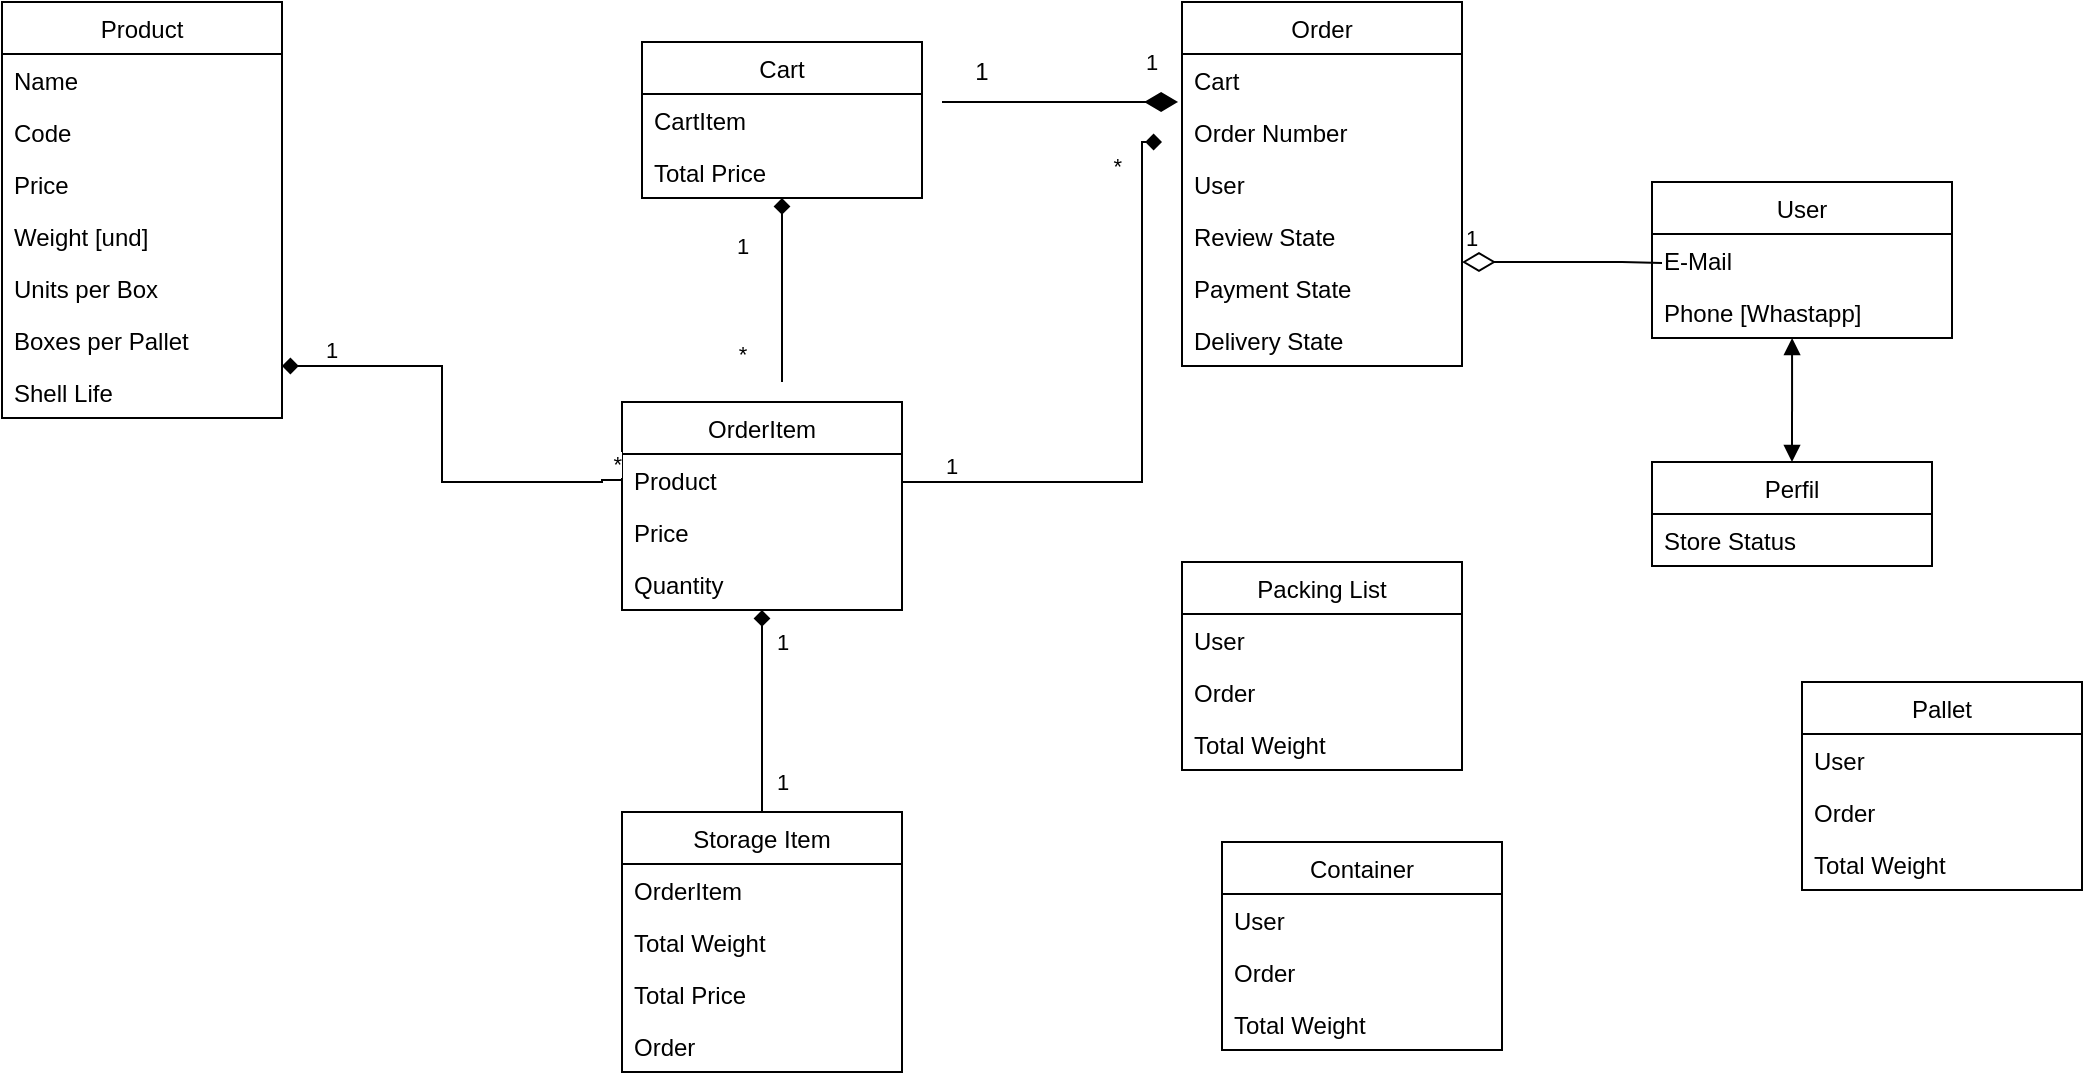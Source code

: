 <mxfile version="15.6.2" type="github">
  <diagram id="cdeWegI2rHCqs-vMcGuI" name="Page-1">
    <mxGraphModel dx="2036" dy="660" grid="1" gridSize="10" guides="1" tooltips="1" connect="1" arrows="1" fold="1" page="1" pageScale="1" pageWidth="850" pageHeight="1100" math="0" shadow="0">
      <root>
        <mxCell id="0" />
        <mxCell id="1" parent="0" />
        <mxCell id="ufk87gchy8EaRJGP1gYz-62" value="Product" style="swimlane;fontStyle=0;childLayout=stackLayout;horizontal=1;startSize=26;fillColor=none;horizontalStack=0;resizeParent=1;resizeParentMax=0;resizeLast=0;collapsible=1;marginBottom=0;" parent="1" vertex="1">
          <mxGeometry x="-110" y="80" width="140" height="208" as="geometry" />
        </mxCell>
        <mxCell id="ufk87gchy8EaRJGP1gYz-67" value="Name" style="text;strokeColor=none;fillColor=none;align=left;verticalAlign=top;spacingLeft=4;spacingRight=4;overflow=hidden;rotatable=0;points=[[0,0.5],[1,0.5]];portConstraint=eastwest;" parent="ufk87gchy8EaRJGP1gYz-62" vertex="1">
          <mxGeometry y="26" width="140" height="26" as="geometry" />
        </mxCell>
        <mxCell id="ufk87gchy8EaRJGP1gYz-63" value="Code" style="text;strokeColor=none;fillColor=none;align=left;verticalAlign=top;spacingLeft=4;spacingRight=4;overflow=hidden;rotatable=0;points=[[0,0.5],[1,0.5]];portConstraint=eastwest;" parent="ufk87gchy8EaRJGP1gYz-62" vertex="1">
          <mxGeometry y="52" width="140" height="26" as="geometry" />
        </mxCell>
        <mxCell id="ufk87gchy8EaRJGP1gYz-68" value="Price" style="text;strokeColor=none;fillColor=none;align=left;verticalAlign=top;spacingLeft=4;spacingRight=4;overflow=hidden;rotatable=0;points=[[0,0.5],[1,0.5]];portConstraint=eastwest;" parent="ufk87gchy8EaRJGP1gYz-62" vertex="1">
          <mxGeometry y="78" width="140" height="26" as="geometry" />
        </mxCell>
        <mxCell id="ufk87gchy8EaRJGP1gYz-64" value="Weight [und]" style="text;strokeColor=none;fillColor=none;align=left;verticalAlign=top;spacingLeft=4;spacingRight=4;overflow=hidden;rotatable=0;points=[[0,0.5],[1,0.5]];portConstraint=eastwest;" parent="ufk87gchy8EaRJGP1gYz-62" vertex="1">
          <mxGeometry y="104" width="140" height="26" as="geometry" />
        </mxCell>
        <object label="Units per Box&#xa;" placeholders="1" adafds="Price&#xa;" id="ufk87gchy8EaRJGP1gYz-65">
          <mxCell style="text;strokeColor=none;fillColor=none;align=left;verticalAlign=top;spacingLeft=4;spacingRight=4;overflow=hidden;rotatable=0;points=[[0,0.5],[1,0.5]];portConstraint=eastwest;" parent="ufk87gchy8EaRJGP1gYz-62" vertex="1">
            <mxGeometry y="130" width="140" height="26" as="geometry" />
          </mxCell>
        </object>
        <mxCell id="ufk87gchy8EaRJGP1gYz-72" value="Boxes per Pallet" style="text;strokeColor=none;fillColor=none;align=left;verticalAlign=top;spacingLeft=4;spacingRight=4;overflow=hidden;rotatable=0;points=[[0,0.5],[1,0.5]];portConstraint=eastwest;" parent="ufk87gchy8EaRJGP1gYz-62" vertex="1">
          <mxGeometry y="156" width="140" height="26" as="geometry" />
        </mxCell>
        <mxCell id="ufk87gchy8EaRJGP1gYz-71" value="Shell Life" style="text;strokeColor=none;fillColor=none;align=left;verticalAlign=top;spacingLeft=4;spacingRight=4;overflow=hidden;rotatable=0;points=[[0,0.5],[1,0.5]];portConstraint=eastwest;" parent="ufk87gchy8EaRJGP1gYz-62" vertex="1">
          <mxGeometry y="182" width="140" height="26" as="geometry" />
        </mxCell>
        <mxCell id="YTnr2HPFLdlH_D2PQjZW-31" style="edgeStyle=orthogonalEdgeStyle;rounded=0;orthogonalLoop=1;jettySize=auto;html=1;startArrow=diamond;startFill=1;endArrow=none;endFill=0;strokeColor=default;" edge="1" parent="1" source="ufk87gchy8EaRJGP1gYz-73">
          <mxGeometry relative="1" as="geometry">
            <mxPoint x="280" y="270" as="targetPoint" />
          </mxGeometry>
        </mxCell>
        <mxCell id="YTnr2HPFLdlH_D2PQjZW-32" value="1" style="edgeLabel;html=1;align=center;verticalAlign=middle;resizable=0;points=[];" vertex="1" connectable="0" parent="YTnr2HPFLdlH_D2PQjZW-31">
          <mxGeometry x="-0.478" y="-1" relative="1" as="geometry">
            <mxPoint x="-19" as="offset" />
          </mxGeometry>
        </mxCell>
        <mxCell id="YTnr2HPFLdlH_D2PQjZW-33" value="*" style="edgeLabel;html=1;align=center;verticalAlign=middle;resizable=0;points=[];" vertex="1" connectable="0" parent="YTnr2HPFLdlH_D2PQjZW-31">
          <mxGeometry x="0.696" y="2" relative="1" as="geometry">
            <mxPoint x="-22" as="offset" />
          </mxGeometry>
        </mxCell>
        <mxCell id="ufk87gchy8EaRJGP1gYz-73" value="Cart" style="swimlane;fontStyle=0;childLayout=stackLayout;horizontal=1;startSize=26;fillColor=none;horizontalStack=0;resizeParent=1;resizeParentMax=0;resizeLast=0;collapsible=1;marginBottom=0;" parent="1" vertex="1">
          <mxGeometry x="210" y="100" width="140" height="78" as="geometry" />
        </mxCell>
        <mxCell id="ufk87gchy8EaRJGP1gYz-74" value="CartItem" style="text;strokeColor=none;fillColor=none;align=left;verticalAlign=top;spacingLeft=4;spacingRight=4;overflow=hidden;rotatable=0;points=[[0,0.5],[1,0.5]];portConstraint=eastwest;" parent="ufk87gchy8EaRJGP1gYz-73" vertex="1">
          <mxGeometry y="26" width="140" height="26" as="geometry" />
        </mxCell>
        <mxCell id="ufk87gchy8EaRJGP1gYz-76" value="Total Price" style="text;strokeColor=none;fillColor=none;align=left;verticalAlign=top;spacingLeft=4;spacingRight=4;overflow=hidden;rotatable=0;points=[[0,0.5],[1,0.5]];portConstraint=eastwest;" parent="ufk87gchy8EaRJGP1gYz-73" vertex="1">
          <mxGeometry y="52" width="140" height="26" as="geometry" />
        </mxCell>
        <mxCell id="YTnr2HPFLdlH_D2PQjZW-26" style="edgeStyle=orthogonalEdgeStyle;rounded=0;orthogonalLoop=1;jettySize=auto;html=1;entryX=0.5;entryY=0;entryDx=0;entryDy=0;startArrow=diamond;startFill=1;endArrow=none;endFill=0;strokeColor=default;" edge="1" parent="1" source="ufk87gchy8EaRJGP1gYz-81" target="ufk87gchy8EaRJGP1gYz-129">
          <mxGeometry relative="1" as="geometry" />
        </mxCell>
        <mxCell id="YTnr2HPFLdlH_D2PQjZW-28" value="1" style="edgeLabel;html=1;align=center;verticalAlign=middle;resizable=0;points=[];" vertex="1" connectable="0" parent="YTnr2HPFLdlH_D2PQjZW-26">
          <mxGeometry x="-0.782" y="2" relative="1" as="geometry">
            <mxPoint x="8" y="5" as="offset" />
          </mxGeometry>
        </mxCell>
        <mxCell id="YTnr2HPFLdlH_D2PQjZW-29" value="1" style="edgeLabel;html=1;align=center;verticalAlign=middle;resizable=0;points=[];" vertex="1" connectable="0" parent="YTnr2HPFLdlH_D2PQjZW-26">
          <mxGeometry x="0.703" y="1" relative="1" as="geometry">
            <mxPoint x="9" as="offset" />
          </mxGeometry>
        </mxCell>
        <mxCell id="ufk87gchy8EaRJGP1gYz-81" value="OrderItem" style="swimlane;fontStyle=0;childLayout=stackLayout;horizontal=1;startSize=26;fillColor=none;horizontalStack=0;resizeParent=1;resizeParentMax=0;resizeLast=0;collapsible=1;marginBottom=0;" parent="1" vertex="1">
          <mxGeometry x="200" y="280" width="140" height="104" as="geometry" />
        </mxCell>
        <mxCell id="ufk87gchy8EaRJGP1gYz-82" value="Product" style="text;strokeColor=none;fillColor=none;align=left;verticalAlign=top;spacingLeft=4;spacingRight=4;overflow=hidden;rotatable=0;points=[[0,0.5],[1,0.5]];portConstraint=eastwest;" parent="ufk87gchy8EaRJGP1gYz-81" vertex="1">
          <mxGeometry y="26" width="140" height="26" as="geometry" />
        </mxCell>
        <mxCell id="ufk87gchy8EaRJGP1gYz-83" value="Price" style="text;strokeColor=none;fillColor=none;align=left;verticalAlign=top;spacingLeft=4;spacingRight=4;overflow=hidden;rotatable=0;points=[[0,0.5],[1,0.5]];portConstraint=eastwest;" parent="ufk87gchy8EaRJGP1gYz-81" vertex="1">
          <mxGeometry y="52" width="140" height="26" as="geometry" />
        </mxCell>
        <mxCell id="ufk87gchy8EaRJGP1gYz-84" value="Quantity" style="text;strokeColor=none;fillColor=none;align=left;verticalAlign=top;spacingLeft=4;spacingRight=4;overflow=hidden;rotatable=0;points=[[0,0.5],[1,0.5]];portConstraint=eastwest;" parent="ufk87gchy8EaRJGP1gYz-81" vertex="1">
          <mxGeometry y="78" width="140" height="26" as="geometry" />
        </mxCell>
        <mxCell id="ufk87gchy8EaRJGP1gYz-89" value="User" style="swimlane;fontStyle=0;childLayout=stackLayout;horizontal=1;startSize=26;fillColor=none;horizontalStack=0;resizeParent=1;resizeParentMax=0;resizeLast=0;collapsible=1;marginBottom=0;" parent="1" vertex="1">
          <mxGeometry x="715" y="170" width="150" height="78" as="geometry" />
        </mxCell>
        <mxCell id="ufk87gchy8EaRJGP1gYz-90" value="E-Mail" style="text;strokeColor=none;fillColor=none;align=left;verticalAlign=top;spacingLeft=4;spacingRight=4;overflow=hidden;rotatable=0;points=[[0,0.5],[1,0.5]];portConstraint=eastwest;" parent="ufk87gchy8EaRJGP1gYz-89" vertex="1">
          <mxGeometry y="26" width="150" height="26" as="geometry" />
        </mxCell>
        <mxCell id="ufk87gchy8EaRJGP1gYz-96" value="Phone [Whastapp]" style="text;strokeColor=none;fillColor=none;align=left;verticalAlign=top;spacingLeft=4;spacingRight=4;overflow=hidden;rotatable=0;points=[[0,0.5],[1,0.5]];portConstraint=eastwest;" parent="ufk87gchy8EaRJGP1gYz-89" vertex="1">
          <mxGeometry y="52" width="150" height="26" as="geometry" />
        </mxCell>
        <mxCell id="ufk87gchy8EaRJGP1gYz-97" value="Perfil" style="swimlane;fontStyle=0;childLayout=stackLayout;horizontal=1;startSize=26;fillColor=none;horizontalStack=0;resizeParent=1;resizeParentMax=0;resizeLast=0;collapsible=1;marginBottom=0;" parent="1" vertex="1">
          <mxGeometry x="715" y="310" width="140" height="52" as="geometry" />
        </mxCell>
        <mxCell id="ufk87gchy8EaRJGP1gYz-104" value="Store Status" style="text;strokeColor=none;fillColor=none;align=left;verticalAlign=top;spacingLeft=4;spacingRight=4;overflow=hidden;rotatable=0;points=[[0,0.5],[1,0.5]];portConstraint=eastwest;" parent="ufk87gchy8EaRJGP1gYz-97" vertex="1">
          <mxGeometry y="26" width="140" height="26" as="geometry" />
        </mxCell>
        <mxCell id="ufk87gchy8EaRJGP1gYz-105" value="Order" style="swimlane;fontStyle=0;childLayout=stackLayout;horizontal=1;startSize=26;fillColor=none;horizontalStack=0;resizeParent=1;resizeParentMax=0;resizeLast=0;collapsible=1;marginBottom=0;" parent="1" vertex="1">
          <mxGeometry x="480" y="80" width="140" height="182" as="geometry" />
        </mxCell>
        <mxCell id="ufk87gchy8EaRJGP1gYz-106" value="Cart&#xa;" style="text;strokeColor=none;fillColor=none;align=left;verticalAlign=top;spacingLeft=4;spacingRight=4;overflow=hidden;rotatable=0;points=[[0,0.5],[1,0.5]];portConstraint=eastwest;" parent="ufk87gchy8EaRJGP1gYz-105" vertex="1">
          <mxGeometry y="26" width="140" height="26" as="geometry" />
        </mxCell>
        <mxCell id="ufk87gchy8EaRJGP1gYz-107" value="Order Number" style="text;strokeColor=none;fillColor=none;align=left;verticalAlign=top;spacingLeft=4;spacingRight=4;overflow=hidden;rotatable=0;points=[[0,0.5],[1,0.5]];portConstraint=eastwest;" parent="ufk87gchy8EaRJGP1gYz-105" vertex="1">
          <mxGeometry y="52" width="140" height="26" as="geometry" />
        </mxCell>
        <mxCell id="ufk87gchy8EaRJGP1gYz-108" value="User" style="text;strokeColor=none;fillColor=none;align=left;verticalAlign=top;spacingLeft=4;spacingRight=4;overflow=hidden;rotatable=0;points=[[0,0.5],[1,0.5]];portConstraint=eastwest;" parent="ufk87gchy8EaRJGP1gYz-105" vertex="1">
          <mxGeometry y="78" width="140" height="26" as="geometry" />
        </mxCell>
        <mxCell id="ufk87gchy8EaRJGP1gYz-109" value="Review State" style="text;strokeColor=none;fillColor=none;align=left;verticalAlign=top;spacingLeft=4;spacingRight=4;overflow=hidden;rotatable=0;points=[[0,0.5],[1,0.5]];portConstraint=eastwest;" parent="ufk87gchy8EaRJGP1gYz-105" vertex="1">
          <mxGeometry y="104" width="140" height="26" as="geometry" />
        </mxCell>
        <object label="Payment State" placeholders="1" adafds="Price&#xa;" id="ufk87gchy8EaRJGP1gYz-110">
          <mxCell style="text;strokeColor=none;fillColor=none;align=left;verticalAlign=top;spacingLeft=4;spacingRight=4;overflow=hidden;rotatable=0;points=[[0,0.5],[1,0.5]];portConstraint=eastwest;" parent="ufk87gchy8EaRJGP1gYz-105" vertex="1">
            <mxGeometry y="130" width="140" height="26" as="geometry" />
          </mxCell>
        </object>
        <mxCell id="ufk87gchy8EaRJGP1gYz-111" value="Delivery State" style="text;strokeColor=none;fillColor=none;align=left;verticalAlign=top;spacingLeft=4;spacingRight=4;overflow=hidden;rotatable=0;points=[[0,0.5],[1,0.5]];portConstraint=eastwest;" parent="ufk87gchy8EaRJGP1gYz-105" vertex="1">
          <mxGeometry y="156" width="140" height="26" as="geometry" />
        </mxCell>
        <mxCell id="ufk87gchy8EaRJGP1gYz-117" value="1" style="endArrow=none;html=1;endSize=12;startArrow=diamondThin;startSize=14;startFill=0;edgeStyle=orthogonalEdgeStyle;align=left;verticalAlign=bottom;rounded=0;endFill=0;" parent="1" edge="1">
          <mxGeometry x="-1" y="3" relative="1" as="geometry">
            <mxPoint x="620" y="210" as="sourcePoint" />
            <mxPoint x="720" y="210.5" as="targetPoint" />
            <Array as="points">
              <mxPoint x="700" y="210.5" />
              <mxPoint x="700" y="210.5" />
            </Array>
          </mxGeometry>
        </mxCell>
        <mxCell id="ufk87gchy8EaRJGP1gYz-119" value="" style="endArrow=block;startArrow=block;endFill=1;startFill=1;html=1;rounded=0;exitX=0.5;exitY=0;exitDx=0;exitDy=0;entryX=0.467;entryY=1;entryDx=0;entryDy=0;entryPerimeter=0;" parent="1" source="ufk87gchy8EaRJGP1gYz-97" target="ufk87gchy8EaRJGP1gYz-96" edge="1">
          <mxGeometry width="160" relative="1" as="geometry">
            <mxPoint x="715" y="410" as="sourcePoint" />
            <mxPoint x="790" y="250" as="targetPoint" />
          </mxGeometry>
        </mxCell>
        <mxCell id="ufk87gchy8EaRJGP1gYz-120" value="1" style="endArrow=none;html=1;endSize=12;startArrow=diamondThin;startSize=14;startFill=1;edgeStyle=orthogonalEdgeStyle;align=left;verticalAlign=bottom;rounded=0;exitX=-0.014;exitY=0.923;exitDx=0;exitDy=0;exitPerimeter=0;endFill=0;" parent="1" source="ufk87gchy8EaRJGP1gYz-106" edge="1">
          <mxGeometry x="-0.694" y="-11" relative="1" as="geometry">
            <mxPoint x="460" y="130" as="sourcePoint" />
            <mxPoint x="360" y="130" as="targetPoint" />
            <mxPoint as="offset" />
          </mxGeometry>
        </mxCell>
        <mxCell id="ufk87gchy8EaRJGP1gYz-121" value="Packing List" style="swimlane;fontStyle=0;childLayout=stackLayout;horizontal=1;startSize=26;fillColor=none;horizontalStack=0;resizeParent=1;resizeParentMax=0;resizeLast=0;collapsible=1;marginBottom=0;" parent="1" vertex="1">
          <mxGeometry x="480" y="360" width="140" height="104" as="geometry" />
        </mxCell>
        <mxCell id="ufk87gchy8EaRJGP1gYz-123" value="User" style="text;strokeColor=none;fillColor=none;align=left;verticalAlign=top;spacingLeft=4;spacingRight=4;overflow=hidden;rotatable=0;points=[[0,0.5],[1,0.5]];portConstraint=eastwest;" parent="ufk87gchy8EaRJGP1gYz-121" vertex="1">
          <mxGeometry y="26" width="140" height="26" as="geometry" />
        </mxCell>
        <mxCell id="ufk87gchy8EaRJGP1gYz-128" value="Order" style="text;strokeColor=none;fillColor=none;align=left;verticalAlign=top;spacingLeft=4;spacingRight=4;overflow=hidden;rotatable=0;points=[[0,0.5],[1,0.5]];portConstraint=eastwest;" parent="ufk87gchy8EaRJGP1gYz-121" vertex="1">
          <mxGeometry y="52" width="140" height="26" as="geometry" />
        </mxCell>
        <mxCell id="ufk87gchy8EaRJGP1gYz-125" value="Total Weight" style="text;strokeColor=none;fillColor=none;align=left;verticalAlign=top;spacingLeft=4;spacingRight=4;overflow=hidden;rotatable=0;points=[[0,0.5],[1,0.5]];portConstraint=eastwest;" parent="ufk87gchy8EaRJGP1gYz-121" vertex="1">
          <mxGeometry y="78" width="140" height="26" as="geometry" />
        </mxCell>
        <mxCell id="ufk87gchy8EaRJGP1gYz-129" value="Storage Item" style="swimlane;fontStyle=0;childLayout=stackLayout;horizontal=1;startSize=26;fillColor=none;horizontalStack=0;resizeParent=1;resizeParentMax=0;resizeLast=0;collapsible=1;marginBottom=0;" parent="1" vertex="1">
          <mxGeometry x="200" y="485" width="140" height="130" as="geometry" />
        </mxCell>
        <mxCell id="ufk87gchy8EaRJGP1gYz-130" value="OrderItem" style="text;strokeColor=none;fillColor=none;align=left;verticalAlign=top;spacingLeft=4;spacingRight=4;overflow=hidden;rotatable=0;points=[[0,0.5],[1,0.5]];portConstraint=eastwest;" parent="ufk87gchy8EaRJGP1gYz-129" vertex="1">
          <mxGeometry y="26" width="140" height="26" as="geometry" />
        </mxCell>
        <mxCell id="ufk87gchy8EaRJGP1gYz-133" value="Total Weight" style="text;strokeColor=none;fillColor=none;align=left;verticalAlign=top;spacingLeft=4;spacingRight=4;overflow=hidden;rotatable=0;points=[[0,0.5],[1,0.5]];portConstraint=eastwest;" parent="ufk87gchy8EaRJGP1gYz-129" vertex="1">
          <mxGeometry y="52" width="140" height="26" as="geometry" />
        </mxCell>
        <mxCell id="ufk87gchy8EaRJGP1gYz-134" value="Total Price" style="text;strokeColor=none;fillColor=none;align=left;verticalAlign=top;spacingLeft=4;spacingRight=4;overflow=hidden;rotatable=0;points=[[0,0.5],[1,0.5]];portConstraint=eastwest;" parent="ufk87gchy8EaRJGP1gYz-129" vertex="1">
          <mxGeometry y="78" width="140" height="26" as="geometry" />
        </mxCell>
        <mxCell id="ufk87gchy8EaRJGP1gYz-131" value="Order" style="text;strokeColor=none;fillColor=none;align=left;verticalAlign=top;spacingLeft=4;spacingRight=4;overflow=hidden;rotatable=0;points=[[0,0.5],[1,0.5]];portConstraint=eastwest;" parent="ufk87gchy8EaRJGP1gYz-129" vertex="1">
          <mxGeometry y="104" width="140" height="26" as="geometry" />
        </mxCell>
        <mxCell id="YTnr2HPFLdlH_D2PQjZW-7" value="1" style="text;html=1;strokeColor=none;fillColor=none;align=center;verticalAlign=middle;whiteSpace=wrap;rounded=0;" vertex="1" parent="1">
          <mxGeometry x="350" y="100" width="60" height="30" as="geometry" />
        </mxCell>
        <mxCell id="YTnr2HPFLdlH_D2PQjZW-9" value="" style="endArrow=none;html=1;rounded=0;edgeStyle=orthogonalEdgeStyle;endFill=0;strokeColor=default;startArrow=diamond;startFill=1;" edge="1" parent="1">
          <mxGeometry relative="1" as="geometry">
            <mxPoint x="30" y="262" as="sourcePoint" />
            <mxPoint x="200" y="319" as="targetPoint" />
            <Array as="points">
              <mxPoint x="110" y="262" />
              <mxPoint x="110" y="320" />
              <mxPoint x="190" y="320" />
              <mxPoint x="190" y="319" />
            </Array>
          </mxGeometry>
        </mxCell>
        <mxCell id="YTnr2HPFLdlH_D2PQjZW-11" value="1" style="edgeLabel;resizable=0;html=1;align=left;verticalAlign=bottom;" connectable="0" vertex="1" parent="YTnr2HPFLdlH_D2PQjZW-9">
          <mxGeometry x="-1" relative="1" as="geometry">
            <mxPoint x="20" as="offset" />
          </mxGeometry>
        </mxCell>
        <mxCell id="YTnr2HPFLdlH_D2PQjZW-12" value="*" style="edgeLabel;resizable=0;html=1;align=right;verticalAlign=bottom;" connectable="0" vertex="1" parent="YTnr2HPFLdlH_D2PQjZW-9">
          <mxGeometry x="1" relative="1" as="geometry" />
        </mxCell>
        <mxCell id="YTnr2HPFLdlH_D2PQjZW-13" value="" style="endArrow=diamond;html=1;rounded=0;edgeStyle=orthogonalEdgeStyle;endFill=1;strokeColor=default;startArrow=none;startFill=0;" edge="1" parent="1">
          <mxGeometry relative="1" as="geometry">
            <mxPoint x="340" y="322" as="sourcePoint" />
            <mxPoint x="470" y="150" as="targetPoint" />
            <Array as="points">
              <mxPoint x="340" y="320" />
              <mxPoint x="460" y="320" />
              <mxPoint x="460" y="150" />
            </Array>
          </mxGeometry>
        </mxCell>
        <mxCell id="YTnr2HPFLdlH_D2PQjZW-14" value="1" style="edgeLabel;resizable=0;html=1;align=left;verticalAlign=bottom;" connectable="0" vertex="1" parent="YTnr2HPFLdlH_D2PQjZW-13">
          <mxGeometry x="-1" relative="1" as="geometry">
            <mxPoint x="20" y="-2" as="offset" />
          </mxGeometry>
        </mxCell>
        <mxCell id="YTnr2HPFLdlH_D2PQjZW-15" value="*" style="edgeLabel;resizable=0;html=1;align=right;verticalAlign=bottom;" connectable="0" vertex="1" parent="YTnr2HPFLdlH_D2PQjZW-13">
          <mxGeometry x="1" relative="1" as="geometry">
            <mxPoint x="-20" y="20" as="offset" />
          </mxGeometry>
        </mxCell>
        <mxCell id="YTnr2HPFLdlH_D2PQjZW-34" value="Container" style="swimlane;fontStyle=0;childLayout=stackLayout;horizontal=1;startSize=26;fillColor=none;horizontalStack=0;resizeParent=1;resizeParentMax=0;resizeLast=0;collapsible=1;marginBottom=0;" vertex="1" parent="1">
          <mxGeometry x="500" y="500" width="140" height="104" as="geometry" />
        </mxCell>
        <mxCell id="YTnr2HPFLdlH_D2PQjZW-35" value="User" style="text;strokeColor=none;fillColor=none;align=left;verticalAlign=top;spacingLeft=4;spacingRight=4;overflow=hidden;rotatable=0;points=[[0,0.5],[1,0.5]];portConstraint=eastwest;" vertex="1" parent="YTnr2HPFLdlH_D2PQjZW-34">
          <mxGeometry y="26" width="140" height="26" as="geometry" />
        </mxCell>
        <mxCell id="YTnr2HPFLdlH_D2PQjZW-36" value="Order" style="text;strokeColor=none;fillColor=none;align=left;verticalAlign=top;spacingLeft=4;spacingRight=4;overflow=hidden;rotatable=0;points=[[0,0.5],[1,0.5]];portConstraint=eastwest;" vertex="1" parent="YTnr2HPFLdlH_D2PQjZW-34">
          <mxGeometry y="52" width="140" height="26" as="geometry" />
        </mxCell>
        <mxCell id="YTnr2HPFLdlH_D2PQjZW-37" value="Total Weight" style="text;strokeColor=none;fillColor=none;align=left;verticalAlign=top;spacingLeft=4;spacingRight=4;overflow=hidden;rotatable=0;points=[[0,0.5],[1,0.5]];portConstraint=eastwest;" vertex="1" parent="YTnr2HPFLdlH_D2PQjZW-34">
          <mxGeometry y="78" width="140" height="26" as="geometry" />
        </mxCell>
        <mxCell id="YTnr2HPFLdlH_D2PQjZW-38" value="Pallet" style="swimlane;fontStyle=0;childLayout=stackLayout;horizontal=1;startSize=26;fillColor=none;horizontalStack=0;resizeParent=1;resizeParentMax=0;resizeLast=0;collapsible=1;marginBottom=0;" vertex="1" parent="1">
          <mxGeometry x="790" y="420" width="140" height="104" as="geometry" />
        </mxCell>
        <mxCell id="YTnr2HPFLdlH_D2PQjZW-39" value="User" style="text;strokeColor=none;fillColor=none;align=left;verticalAlign=top;spacingLeft=4;spacingRight=4;overflow=hidden;rotatable=0;points=[[0,0.5],[1,0.5]];portConstraint=eastwest;" vertex="1" parent="YTnr2HPFLdlH_D2PQjZW-38">
          <mxGeometry y="26" width="140" height="26" as="geometry" />
        </mxCell>
        <mxCell id="YTnr2HPFLdlH_D2PQjZW-40" value="Order" style="text;strokeColor=none;fillColor=none;align=left;verticalAlign=top;spacingLeft=4;spacingRight=4;overflow=hidden;rotatable=0;points=[[0,0.5],[1,0.5]];portConstraint=eastwest;" vertex="1" parent="YTnr2HPFLdlH_D2PQjZW-38">
          <mxGeometry y="52" width="140" height="26" as="geometry" />
        </mxCell>
        <mxCell id="YTnr2HPFLdlH_D2PQjZW-41" value="Total Weight" style="text;strokeColor=none;fillColor=none;align=left;verticalAlign=top;spacingLeft=4;spacingRight=4;overflow=hidden;rotatable=0;points=[[0,0.5],[1,0.5]];portConstraint=eastwest;" vertex="1" parent="YTnr2HPFLdlH_D2PQjZW-38">
          <mxGeometry y="78" width="140" height="26" as="geometry" />
        </mxCell>
      </root>
    </mxGraphModel>
  </diagram>
</mxfile>
